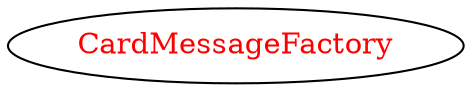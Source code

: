 digraph dependencyGraph {
 concentrate=true;
 ranksep="2.0";
 rankdir="LR"; 
 splines="ortho";
"CardMessageFactory" [fontcolor="red"];
}